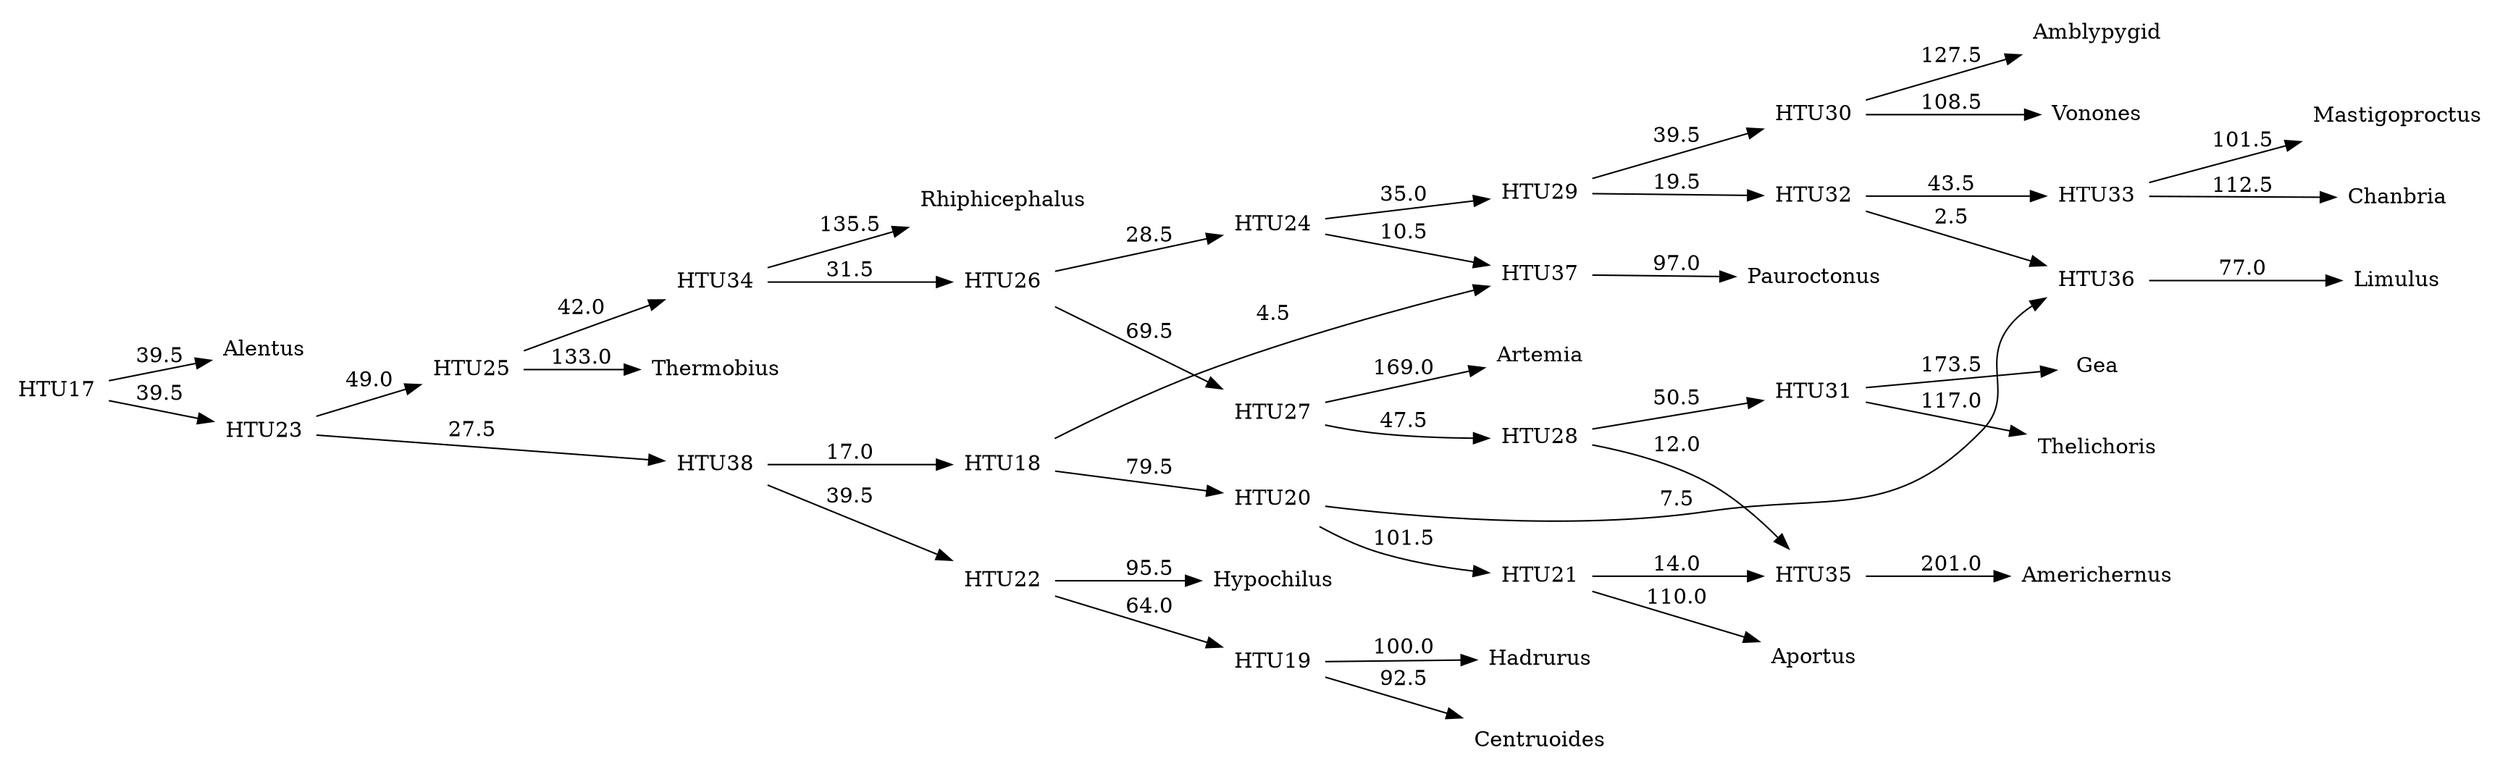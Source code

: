 digraph G {
	rankdir = LR;	node [ shape = none];

    0 [label=Alentus];
    1 [label=Amblypygid];
    2 [label=Americhernus];
    3 [label=Aportus];
    4 [label=Artemia];
    5 [label=Centruoides];
    6 [label=Chanbria];
    7 [label=Gea];
    8 [label=Hadrurus];
    9 [label=Hypochilus];
    10 [label=Limulus];
    11 [label=Mastigoproctus];
    12 [label=Pauroctonus];
    13 [label=Rhiphicephalus];
    14 [label=Thelichoris];
    15 [label=Thermobius];
    16 [label=Vonones];
    17 [label=HTU17];
    18 [label=HTU18];
    19 [label=HTU19];
    20 [label=HTU20];
    21 [label=HTU21];
    22 [label=HTU22];
    23 [label=HTU23];
    24 [label=HTU24];
    25 [label=HTU25];
    26 [label=HTU26];
    27 [label=HTU27];
    28 [label=HTU28];
    29 [label=HTU29];
    30 [label=HTU30];
    31 [label=HTU31];
    32 [label=HTU32];
    33 [label=HTU33];
    34 [label=HTU34];
    35 [label=HTU35];
    36 [label=HTU36];
    37 [label=HTU37];
    38 [label=HTU38];
    17 -> 0 [label=39.5];
    17 -> 23 [label=39.5];
    18 -> 20 [label=79.5];
    18 -> 37 [label=4.5];
    19 -> 5 [label=92.5];
    19 -> 8 [label=100.0];
    20 -> 21 [label=101.5];
    20 -> 36 [label=7.5];
    21 -> 3 [label=110.0];
    21 -> 35 [label=14.0];
    22 -> 9 [label=95.5];
    22 -> 19 [label=64.0];
    23 -> 25 [label=49.0];
    23 -> 38 [label=27.5];
    24 -> 29 [label=35.0];
    24 -> 37 [label=10.5];
    25 -> 15 [label=133.0];
    25 -> 34 [label=42.0];
    26 -> 24 [label=28.5];
    26 -> 27 [label=69.5];
    27 -> 4 [label=169.0];
    27 -> 28 [label=47.5];
    28 -> 31 [label=50.5];
    28 -> 35 [label=12.0];
    29 -> 30 [label=39.5];
    29 -> 32 [label=19.5];
    30 -> 1 [label=127.5];
    30 -> 16 [label=108.5];
    31 -> 7 [label=173.5];
    31 -> 14 [label=117.0];
    32 -> 33 [label=43.5];
    32 -> 36 [label=2.5];
    33 -> 6 [label=112.5];
    33 -> 11 [label=101.5];
    34 -> 13 [label=135.5];
    34 -> 26 [label=31.5];
    35 -> 2 [label=201.0];
    36 -> 10 [label=77.0];
    37 -> 12 [label=97.0];
    38 -> 18 [label=17.0];
    38 -> 22 [label=39.5];
}
//1789.625
digraph G {
	rankdir = LR;	node [ shape = none];

    0 [label=Alentus];
    1 [label=Amblypygid];
    2 [label=Americhernus];
    3 [label=Aportus];
    4 [label=Artemia];
    5 [label=Centruoides];
    6 [label=Chanbria];
    7 [label=Gea];
    8 [label=Hadrurus];
    9 [label=Hypochilus];
    10 [label=Limulus];
    11 [label=Mastigoproctus];
    12 [label=Pauroctonus];
    13 [label=Rhiphicephalus];
    14 [label=Thelichoris];
    15 [label=Thermobius];
    16 [label=Vonones];
    17 [label=HTU17];
    18 [label=HTU18];
    19 [label=HTU19];
    20 [label=HTU20];
    21 [label=HTU21];
    22 [label=HTU22];
    23 [label=HTU23];
    24 [label=HTU24];
    25 [label=HTU25];
    26 [label=HTU26];
    27 [label=HTU27];
    28 [label=HTU28];
    29 [label=HTU29];
    30 [label=HTU30];
    31 [label=HTU31];
    32 [label=HTU32];
    17 -> 0 [label=48.5];
    17 -> 22 [label=48.5];
    18 -> 12 [label=118.5];
    18 -> 20 [label=44.5];
    19 -> 5 [label=87.5];
    19 -> 8 [label=108.0];
    20 -> 3 [label=197.0];
    20 -> 10 [label=73.5];
    21 -> 9 [label=91.5];
    21 -> 19 [label=68.5];
    22 -> 23 [label=35.5];
    22 -> 32 [label=22.0];
    23 -> 15 [label=127.5];
    23 -> 31 [label=37.5];
    24 -> 25 [label=77.5];
    24 -> 27 [label=42.5];
    25 -> 4 [label=158.0];
    25 -> 26 [label=71.5];
    26 -> 2 [label=224.0];
    26 -> 29 [label=62.5];
    27 -> 28 [label=57.5];
    27 -> 30 [label=46.0];
    28 -> 1 [label=119.5];
    28 -> 16 [label=105.5];
    29 -> 7 [label=162.0];
    29 -> 14 [label=119.5];
    30 -> 6 [label=112.5];
    30 -> 11 [label=91.5];
    31 -> 13 [label=131.5];
    31 -> 24 [label=42.0];
    32 -> 18 [label=30.5];
    32 -> 21 [label=48.5];
}
//1788.0
digraph G {
	rankdir = LR;	node [ shape = none];

    0 [label=Alentus];
    1 [label=Amblypygid];
    2 [label=Americhernus];
    3 [label=Aportus];
    4 [label=Artemia];
    5 [label=Centruoides];
    6 [label=Chanbria];
    7 [label=Gea];
    8 [label=Hadrurus];
    9 [label=Hypochilus];
    10 [label=Limulus];
    11 [label=Mastigoproctus];
    12 [label=Pauroctonus];
    13 [label=Rhiphicephalus];
    14 [label=Thelichoris];
    15 [label=Thermobius];
    16 [label=Vonones];
    17 [label=HTU17];
    18 [label=HTU18];
    19 [label=HTU19];
    20 [label=HTU20];
    21 [label=HTU21];
    22 [label=HTU22];
    23 [label=HTU23];
    24 [label=HTU24];
    25 [label=HTU25];
    26 [label=HTU26];
    27 [label=HTU27];
    28 [label=HTU28];
    29 [label=HTU29];
    30 [label=HTU30];
    31 [label=HTU31];
    32 [label=HTU32];
    17 -> 0 [label=91.5];
    17 -> 21 [label=95.5];
    18 -> 5 [label=83.5];
    18 -> 8 [label=110.0];
    19 -> 3 [label=186.0];
    19 -> 10 [label=85.0];
    20 -> 9 [label=92.5];
    20 -> 18 [label=65.0];
    21 -> 23 [label=37.0];
    21 -> 32 [label=26.5];
    22 -> 12 [label=91.5];
    22 -> 27 [label=45.0];
    23 -> 15 [label=128.0];
    23 -> 31 [label=38.5];
    24 -> 22 [label=42.5];
    24 -> 25 [label=69.5];
    25 -> 4 [label=160.0];
    25 -> 26 [label=81.5];
    26 -> 2 [label=229.0];
    26 -> 29 [label=68.0];
    27 -> 28 [label=46.0];
    27 -> 30 [label=41.5];
    28 -> 1 [label=129.5];
    28 -> 16 [label=110.5];
    29 -> 7 [label=167.0];
    29 -> 14 [label=122.5];
    30 -> 6 [label=110.0];
    30 -> 11 [label=88.0];
    31 -> 13 [label=139.0];
    31 -> 24 [label=43.0];
    32 -> 19 [label=42.5];
    32 -> 20 [label=34.0];
}
//1782.0
digraph G {
	rankdir = LR;	node [ shape = none];

    0 [label=Alentus];
    1 [label=Amblypygid];
    2 [label=Americhernus];
    3 [label=Aportus];
    4 [label=Artemia];
    5 [label=Centruoides];
    6 [label=Chanbria];
    7 [label=Gea];
    8 [label=Hadrurus];
    9 [label=Hypochilus];
    10 [label=Limulus];
    11 [label=Mastigoproctus];
    12 [label=Pauroctonus];
    13 [label=Rhiphicephalus];
    14 [label=Thelichoris];
    15 [label=Thermobius];
    16 [label=Vonones];
    17 [label=HTU17];
    18 [label=HTU18];
    19 [label=HTU19];
    20 [label=HTU20];
    21 [label=HTU21];
    22 [label=HTU22];
    23 [label=HTU23];
    24 [label=HTU24];
    25 [label=HTU25];
    26 [label=HTU26];
    27 [label=HTU27];
    28 [label=HTU28];
    29 [label=HTU29];
    30 [label=HTU30];
    31 [label=HTU31];
    32 [label=HTU32];
    17 -> 0 [label=46.0];
    17 -> 21 [label=46.0];
    18 -> 3 [label=180.5];
    18 -> 12 [label=106.0];
    19 -> 5 [label=88.0];
    19 -> 8 [label=103.5];
    20 -> 9 [label=99.0];
    20 -> 19 [label=65.0];
    21 -> 22 [label=43.5];
    21 -> 32 [label=18.5];
    22 -> 15 [label=137.5];
    22 -> 31 [label=29.5];
    23 -> 24 [label=76.0];
    23 -> 26 [label=32.0];
    24 -> 4 [label=163.5];
    24 -> 25 [label=73.0];
    25 -> 2 [label=228.0];
    25 -> 28 [label=66.5];
    26 -> 27 [label=36.5];
    26 -> 29 [label=26.5];
    27 -> 1 [label=125.5];
    27 -> 16 [label=110.5];
    28 -> 7 [label=165.5];
    28 -> 14 [label=125.0];
    29 -> 10 [label=85.5];
    29 -> 30 [label=50.0];
    30 -> 6 [label=110.5];
    30 -> 11 [label=104.5];
    31 -> 13 [label=143.5];
    31 -> 23 [label=35.5];
    32 -> 18 [label=29.5];
    32 -> 20 [label=42.0];
}
//1781.0
digraph G {
	rankdir = LR;	node [ shape = none];

    0 [label=Alentus];
    1 [label=Amblypygid];
    2 [label=Americhernus];
    3 [label=Aportus];
    4 [label=Artemia];
    5 [label=Centruoides];
    6 [label=Chanbria];
    7 [label=Gea];
    8 [label=Hadrurus];
    9 [label=Hypochilus];
    10 [label=Limulus];
    11 [label=Mastigoproctus];
    12 [label=Pauroctonus];
    13 [label=Rhiphicephalus];
    14 [label=Thelichoris];
    15 [label=Thermobius];
    16 [label=Vonones];
    17 [label=HTU17];
    18 [label=HTU18];
    19 [label=HTU19];
    20 [label=HTU20];
    21 [label=HTU21];
    22 [label=HTU22];
    23 [label=HTU23];
    24 [label=HTU24];
    25 [label=HTU25];
    26 [label=HTU26];
    27 [label=HTU27];
    28 [label=HTU28];
    29 [label=HTU29];
    30 [label=HTU30];
    31 [label=HTU31];
    32 [label=HTU32];
    17 -> 0 [label=43.5];
    17 -> 20 [label=43.5];
    18 -> 5 [label=86.5];
    18 -> 8 [label=106.0];
    19 -> 9 [label=98.0];
    19 -> 18 [label=66.0];
    20 -> 22 [label=46.5];
    20 -> 32 [label=21.0];
    21 -> 12 [label=91.5];
    21 -> 26 [label=44.5];
    22 -> 15 [label=124.5];
    22 -> 31 [label=48.0];
    23 -> 21 [label=43.0];
    23 -> 24 [label=64.0];
    24 -> 4 [label=171.0];
    24 -> 25 [label=79.0];
    25 -> 2 [label=234.0];
    25 -> 28 [label=59.5];
    26 -> 27 [label=39.0];
    26 -> 29 [label=26.5];
    27 -> 1 [label=139.5];
    27 -> 16 [label=99.5];
    28 -> 7 [label=167.0];
    28 -> 14 [label=130.5];
    29 -> 10 [label=87.5];
    29 -> 30 [label=52.0];
    30 -> 6 [label=109.0];
    30 -> 11 [label=98.0];
    31 -> 13 [label=140.0];
    31 -> 23 [label=45.5];
    32 -> 3 [label=178.0];
    32 -> 19 [label=55.5];
}
//1773.0
digraph G {
	rankdir = LR;	node [ shape = none];

    0 [label=Alentus];
    1 [label=Amblypygid];
    2 [label=Americhernus];
    3 [label=Aportus];
    4 [label=Artemia];
    5 [label=Centruoides];
    6 [label=Chanbria];
    7 [label=Gea];
    8 [label=Hadrurus];
    9 [label=Hypochilus];
    10 [label=Limulus];
    11 [label=Mastigoproctus];
    12 [label=Pauroctonus];
    13 [label=Rhiphicephalus];
    14 [label=Thelichoris];
    15 [label=Thermobius];
    16 [label=Vonones];
    17 [label=HTU17];
    18 [label=HTU18];
    19 [label=HTU19];
    20 [label=HTU20];
    21 [label=HTU21];
    22 [label=HTU22];
    23 [label=HTU23];
    24 [label=HTU24];
    25 [label=HTU25];
    26 [label=HTU26];
    27 [label=HTU27];
    28 [label=HTU28];
    29 [label=HTU29];
    30 [label=HTU30];
    31 [label=HTU31];
    32 [label=HTU32];
    17 -> 0 [label=43.5];
    17 -> 20 [label=43.5];
    18 -> 5 [label=86.5];
    18 -> 8 [label=106.0];
    19 -> 9 [label=98.0];
    19 -> 18 [label=66.0];
    20 -> 22 [label=46.5];
    20 -> 32 [label=21.0];
    21 -> 12 [label=91.5];
    21 -> 26 [label=44.5];
    22 -> 15 [label=124.5];
    22 -> 31 [label=48.0];
    23 -> 21 [label=43.0];
    23 -> 24 [label=64.0];
    24 -> 4 [label=171.0];
    24 -> 25 [label=79.0];
    25 -> 2 [label=234.0];
    25 -> 28 [label=59.5];
    26 -> 27 [label=39.0];
    26 -> 29 [label=26.5];
    27 -> 1 [label=139.5];
    27 -> 16 [label=99.5];
    28 -> 7 [label=167.0];
    28 -> 14 [label=130.5];
    29 -> 10 [label=87.5];
    29 -> 30 [label=52.0];
    30 -> 6 [label=109.0];
    30 -> 11 [label=98.0];
    31 -> 13 [label=140.0];
    31 -> 23 [label=45.5];
    32 -> 3 [label=178.0];
    32 -> 19 [label=55.5];
}
//1773.0
digraph G {
	rankdir = LR;	node [ shape = none];

    0 [label=Alentus];
    1 [label=Amblypygid];
    2 [label=Americhernus];
    3 [label=Aportus];
    4 [label=Artemia];
    5 [label=Centruoides];
    6 [label=Chanbria];
    7 [label=Gea];
    8 [label=Hadrurus];
    9 [label=Hypochilus];
    10 [label=Limulus];
    11 [label=Mastigoproctus];
    12 [label=Pauroctonus];
    13 [label=Rhiphicephalus];
    14 [label=Thelichoris];
    15 [label=Thermobius];
    16 [label=Vonones];
    17 [label=HTU17];
    18 [label=HTU18];
    19 [label=HTU19];
    20 [label=HTU20];
    21 [label=HTU21];
    22 [label=HTU22];
    23 [label=HTU23];
    24 [label=HTU24];
    25 [label=HTU25];
    26 [label=HTU26];
    27 [label=HTU27];
    28 [label=HTU28];
    29 [label=HTU29];
    30 [label=HTU30];
    31 [label=HTU31];
    32 [label=HTU32];
    17 -> 0 [label=44.5];
    17 -> 23 [label=44.5];
    18 -> 12 [label=111.0];
    18 -> 20 [label=66.0];
    19 -> 5 [label=90.0];
    19 -> 8 [label=104.5];
    20 -> 10 [label=62.5];
    20 -> 21 [label=109.5];
    21 -> 2 [label=184.0];
    21 -> 3 [label=145.5];
    22 -> 9 [label=89.0];
    22 -> 19 [label=67.0];
    23 -> 24 [label=39.5];
    23 -> 32 [label=19.5];
    24 -> 15 [label=129.5];
    24 -> 31 [label=36.5];
    25 -> 26 [label=49.5];
    25 -> 27 [label=44.5];
    26 -> 4 [label=165.0];
    26 -> 29 [label=47.0];
    27 -> 28 [label=48.0];
    27 -> 30 [label=40.5];
    28 -> 1 [label=125.0];
    28 -> 16 [label=110.0];
    29 -> 7 [label=164.0];
    29 -> 14 [label=110.0];
    30 -> 6 [label=112.5];
    30 -> 11 [label=99.5];
    31 -> 13 [label=140.5];
    31 -> 25 [label=39.5];
    32 -> 18 [label=31.0];
    32 -> 22 [label=39.0];
}
//1771.0
digraph G {
	rankdir = LR;	node [ shape = none];

    0 [label=Alentus];
    1 [label=Amblypygid];
    2 [label=Americhernus];
    3 [label=Aportus];
    4 [label=Artemia];
    5 [label=Centruoides];
    6 [label=Chanbria];
    7 [label=Gea];
    8 [label=Hadrurus];
    9 [label=Hypochilus];
    10 [label=Limulus];
    11 [label=Mastigoproctus];
    12 [label=Pauroctonus];
    13 [label=Rhiphicephalus];
    14 [label=Thelichoris];
    15 [label=Thermobius];
    16 [label=Vonones];
    17 [label=HTU17];
    18 [label=HTU18];
    19 [label=HTU19];
    20 [label=HTU20];
    21 [label=HTU21];
    22 [label=HTU22];
    23 [label=HTU23];
    24 [label=HTU24];
    25 [label=HTU25];
    26 [label=HTU26];
    27 [label=HTU27];
    28 [label=HTU28];
    29 [label=HTU29];
    30 [label=HTU30];
    31 [label=HTU31];
    32 [label=HTU32];
    17 -> 0 [label=86.5];
    17 -> 22 [label=90.5];
    18 -> 5 [label=91.5];
    18 -> 8 [label=109.0];
    19 -> 10 [label=71.0];
    19 -> 20 [label=106.0];
    20 -> 2 [label=186.0];
    20 -> 3 [label=156.0];
    21 -> 9 [label=86.0];
    21 -> 18 [label=71.5];
    22 -> 24 [label=37.0];
    22 -> 32 [label=33.0];
    23 -> 12 [label=94.5];
    23 -> 27 [label=48.0];
    24 -> 15 [label=123.0];
    24 -> 31 [label=40.0];
    25 -> 23 [label=46.0];
    25 -> 26 [label=42.5];
    26 -> 4 [label=176.5];
    26 -> 29 [label=55.0];
    27 -> 28 [label=47.5];
    27 -> 30 [label=42.0];
    28 -> 1 [label=128.5];
    28 -> 16 [label=109.5];
    29 -> 7 [label=163.5];
    29 -> 14 [label=107.5];
    30 -> 6 [label=111.0];
    30 -> 11 [label=87.0];
    31 -> 13 [label=138.5];
    31 -> 25 [label=38.0];
    32 -> 19 [label=52.0];
    32 -> 21 [label=34.5];
}
//1768.0
digraph G {
	rankdir = LR;	node [ shape = none];

    0 [label=Alentus];
    1 [label=Amblypygid];
    2 [label=Americhernus];
    3 [label=Aportus];
    4 [label=Artemia];
    5 [label=Centruoides];
    6 [label=Chanbria];
    7 [label=Gea];
    8 [label=Hadrurus];
    9 [label=Hypochilus];
    10 [label=Limulus];
    11 [label=Mastigoproctus];
    12 [label=Pauroctonus];
    13 [label=Rhiphicephalus];
    14 [label=Thelichoris];
    15 [label=Thermobius];
    16 [label=Vonones];
    17 [label=HTU17];
    18 [label=HTU18];
    19 [label=HTU19];
    20 [label=HTU20];
    21 [label=HTU21];
    22 [label=HTU22];
    23 [label=HTU23];
    24 [label=HTU24];
    25 [label=HTU25];
    26 [label=HTU26];
    27 [label=HTU27];
    28 [label=HTU28];
    29 [label=HTU29];
    30 [label=HTU30];
    31 [label=HTU31];
    32 [label=HTU32];
    17 -> 0 [label=40.5];
    17 -> 21 [label=40.5];
    18 -> 5 [label=89.5];
    18 -> 8 [label=111.0];
    19 -> 2 [label=221.0];
    19 -> 3 [label=117.5];
    20 -> 9 [label=99.0];
    20 -> 18 [label=69.5];
    21 -> 23 [label=60.5];
    21 -> 32 [label=26.0];
    22 -> 12 [label=98.5];
    22 -> 26 [label=46.5];
    23 -> 15 [label=122.5];
    23 -> 31 [label=47.5];
    24 -> 22 [label=61.5];
    24 -> 25 [label=40.5];
    25 -> 4 [label=179.5];
    25 -> 28 [label=49.0];
    26 -> 27 [label=39.0];
    26 -> 29 [label=28.5];
    27 -> 1 [label=134.0];
    27 -> 16 [label=106.0];
    28 -> 7 [label=166.0];
    28 -> 14 [label=118.0];
    29 -> 10 [label=91.5];
    29 -> 30 [label=51.0];
    30 -> 6 [label=109.0];
    30 -> 11 [label=103.0];
    31 -> 13 [label=146.0];
    31 -> 24 [label=44.5];
    32 -> 19 [label=93.0];
    32 -> 20 [label=57.0];
}
//1764.0
digraph G {
	rankdir = LR;	node [ shape = none];

    0 [label=Alentus];
    1 [label=Amblypygid];
    2 [label=Americhernus];
    3 [label=Aportus];
    4 [label=Artemia];
    5 [label=Centruoides];
    6 [label=Chanbria];
    7 [label=Gea];
    8 [label=Hadrurus];
    9 [label=Hypochilus];
    10 [label=Limulus];
    11 [label=Mastigoproctus];
    12 [label=Pauroctonus];
    13 [label=Rhiphicephalus];
    14 [label=Thelichoris];
    15 [label=Thermobius];
    16 [label=Vonones];
    17 [label=HTU17];
    18 [label=HTU18];
    19 [label=HTU19];
    20 [label=HTU20];
    21 [label=HTU21];
    22 [label=HTU22];
    23 [label=HTU23];
    24 [label=HTU24];
    25 [label=HTU25];
    26 [label=HTU26];
    27 [label=HTU27];
    28 [label=HTU28];
    29 [label=HTU29];
    30 [label=HTU30];
    31 [label=HTU31];
    32 [label=HTU32];
    17 -> 0 [label=40.5];
    17 -> 21 [label=40.5];
    18 -> 5 [label=89.5];
    18 -> 8 [label=111.0];
    19 -> 2 [label=221.0];
    19 -> 3 [label=117.5];
    20 -> 9 [label=99.0];
    20 -> 18 [label=69.5];
    21 -> 23 [label=60.5];
    21 -> 32 [label=26.0];
    22 -> 12 [label=98.5];
    22 -> 26 [label=46.5];
    23 -> 15 [label=122.5];
    23 -> 31 [label=47.5];
    24 -> 22 [label=61.5];
    24 -> 25 [label=40.5];
    25 -> 4 [label=179.5];
    25 -> 28 [label=49.0];
    26 -> 27 [label=39.0];
    26 -> 29 [label=28.5];
    27 -> 1 [label=134.0];
    27 -> 16 [label=106.0];
    28 -> 7 [label=166.0];
    28 -> 14 [label=118.0];
    29 -> 10 [label=91.5];
    29 -> 30 [label=51.0];
    30 -> 6 [label=109.0];
    30 -> 11 [label=103.0];
    31 -> 13 [label=146.0];
    31 -> 24 [label=44.5];
    32 -> 19 [label=93.0];
    32 -> 20 [label=57.0];
}
//1764.0
digraph G {
	rankdir = LR;	node [ shape = none];

    0 [label=Alentus];
    1 [label=Amblypygid];
    2 [label=Americhernus];
    3 [label=Aportus];
    4 [label=Artemia];
    5 [label=Centruoides];
    6 [label=Chanbria];
    7 [label=Gea];
    8 [label=Hadrurus];
    9 [label=Hypochilus];
    10 [label=Limulus];
    11 [label=Mastigoproctus];
    12 [label=Pauroctonus];
    13 [label=Rhiphicephalus];
    14 [label=Thelichoris];
    15 [label=Thermobius];
    16 [label=Vonones];
    17 [label=HTU17];
    18 [label=HTU18];
    19 [label=HTU19];
    20 [label=HTU20];
    21 [label=HTU21];
    22 [label=HTU22];
    23 [label=HTU23];
    24 [label=HTU24];
    25 [label=HTU25];
    26 [label=HTU26];
    27 [label=HTU27];
    28 [label=HTU28];
    29 [label=HTU29];
    30 [label=HTU30];
    31 [label=HTU31];
    32 [label=HTU32];
    17 -> 0 [label=43.5];
    17 -> 22 [label=43.5];
    18 -> 12 [label=110.5];
    18 -> 20 [label=76.0];
    19 -> 5 [label=93.0];
    19 -> 8 [label=107.5];
    20 -> 2 [label=226.5];
    20 -> 3 [label=123.5];
    21 -> 9 [label=100.0];
    21 -> 19 [label=65.0];
    22 -> 23 [label=43.5];
    22 -> 32 [label=14.0];
    23 -> 15 [label=141.5];
    23 -> 31 [label=28.5];
    24 -> 25 [label=48.0];
    24 -> 26 [label=37.0];
    25 -> 4 [label=169.5];
    25 -> 28 [label=48.5];
    26 -> 27 [label=39.0];
    26 -> 29 [label=22.0];
    27 -> 1 [label=124.5];
    27 -> 16 [label=112.5];
    28 -> 7 [label=174.0];
    28 -> 14 [label=114.0];
    29 -> 10 [label=92.0];
    29 -> 30 [label=50.5];
    30 -> 6 [label=112.5];
    30 -> 11 [label=107.5];
    31 -> 13 [label=146.5];
    31 -> 24 [label=37.0];
    32 -> 18 [label=37.0];
    32 -> 21 [label=42.0];
}
//1756.0
